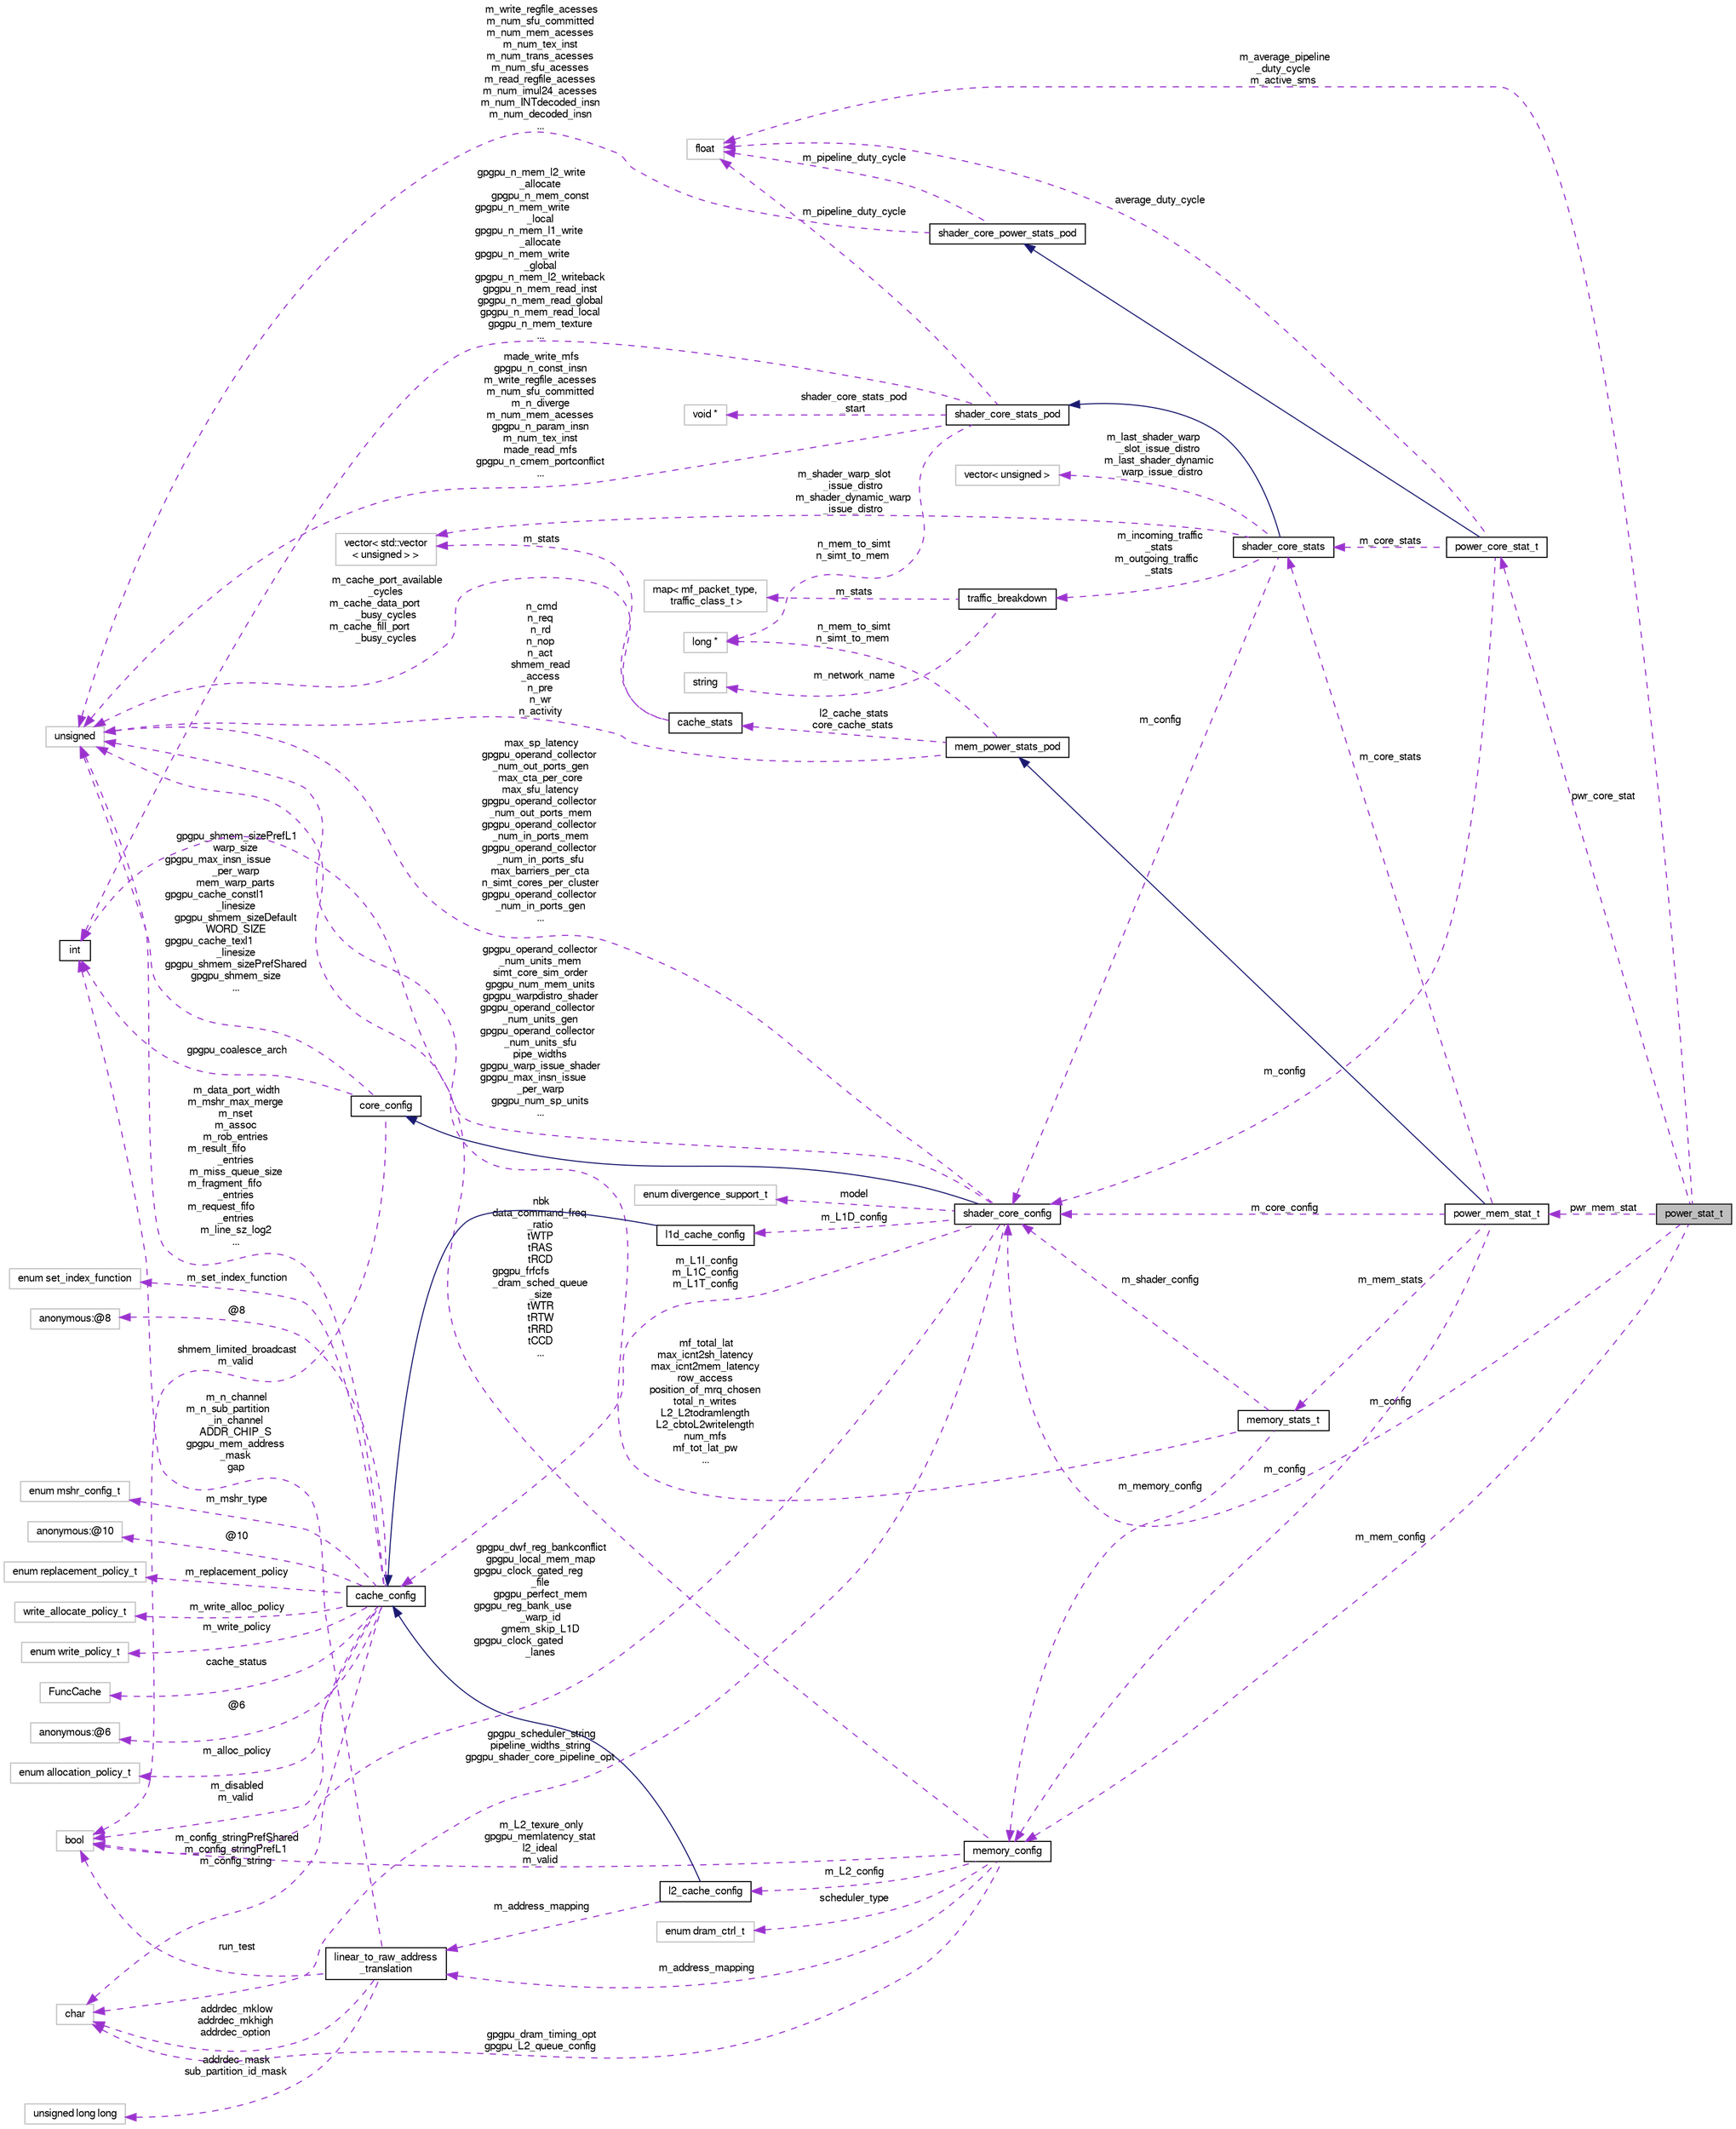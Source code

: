 digraph "power_stat_t"
{
  bgcolor="transparent";
  edge [fontname="FreeSans",fontsize="10",labelfontname="FreeSans",labelfontsize="10"];
  node [fontname="FreeSans",fontsize="10",shape=record];
  rankdir="LR";
  Node1 [label="power_stat_t",height=0.2,width=0.4,color="black", fillcolor="grey75", style="filled", fontcolor="black"];
  Node2 -> Node1 [dir="back",color="darkorchid3",fontsize="10",style="dashed",label=" pwr_core_stat" ,fontname="FreeSans"];
  Node2 [label="power_core_stat_t",height=0.2,width=0.4,color="black",URL="$classpower__core__stat__t.html"];
  Node3 -> Node2 [dir="back",color="midnightblue",fontsize="10",style="solid",fontname="FreeSans"];
  Node3 [label="shader_core_power_stats_pod",height=0.2,width=0.4,color="black",URL="$structshader__core__power__stats__pod.html"];
  Node4 -> Node3 [dir="back",color="darkorchid3",fontsize="10",style="dashed",label=" m_pipeline_duty_cycle" ,fontname="FreeSans"];
  Node4 [label="float",height=0.2,width=0.4,color="grey75"];
  Node5 -> Node3 [dir="back",color="darkorchid3",fontsize="10",style="dashed",label=" m_write_regfile_acesses\nm_num_sfu_committed\nm_num_mem_acesses\nm_num_tex_inst\nm_num_trans_acesses\nm_num_sfu_acesses\nm_read_regfile_acesses\nm_num_imul24_acesses\nm_num_INTdecoded_insn\nm_num_decoded_insn\n..." ,fontname="FreeSans"];
  Node5 [label="unsigned",height=0.2,width=0.4,color="grey75"];
  Node6 -> Node2 [dir="back",color="darkorchid3",fontsize="10",style="dashed",label=" m_config" ,fontname="FreeSans"];
  Node6 [label="shader_core_config",height=0.2,width=0.4,color="black",URL="$structshader__core__config.html"];
  Node7 -> Node6 [dir="back",color="midnightblue",fontsize="10",style="solid",fontname="FreeSans"];
  Node7 [label="core_config",height=0.2,width=0.4,color="black",URL="$structcore__config.html"];
  Node8 -> Node7 [dir="back",color="darkorchid3",fontsize="10",style="dashed",label=" gpgpu_coalesce_arch" ,fontname="FreeSans"];
  Node8 [label="int",height=0.2,width=0.4,color="black",URL="$classint.html"];
  Node9 -> Node7 [dir="back",color="darkorchid3",fontsize="10",style="dashed",label=" shmem_limited_broadcast\nm_valid" ,fontname="FreeSans"];
  Node9 [label="bool",height=0.2,width=0.4,color="grey75"];
  Node5 -> Node7 [dir="back",color="darkorchid3",fontsize="10",style="dashed",label=" gpgpu_shmem_sizePrefL1\nwarp_size\ngpgpu_max_insn_issue\l_per_warp\nmem_warp_parts\ngpgpu_cache_constl1\l_linesize\ngpgpu_shmem_sizeDefault\nWORD_SIZE\ngpgpu_cache_texl1\l_linesize\ngpgpu_shmem_sizePrefShared\ngpgpu_shmem_size\n..." ,fontname="FreeSans"];
  Node10 -> Node6 [dir="back",color="darkorchid3",fontsize="10",style="dashed",label=" m_L1D_config" ,fontname="FreeSans"];
  Node10 [label="l1d_cache_config",height=0.2,width=0.4,color="black",URL="$classl1d__cache__config.html"];
  Node11 -> Node10 [dir="back",color="midnightblue",fontsize="10",style="solid",fontname="FreeSans"];
  Node11 [label="cache_config",height=0.2,width=0.4,color="black",URL="$classcache__config.html"];
  Node12 -> Node11 [dir="back",color="darkorchid3",fontsize="10",style="dashed",label=" m_config_stringPrefShared\nm_config_stringPrefL1\nm_config_string" ,fontname="FreeSans"];
  Node12 [label="char",height=0.2,width=0.4,color="grey75"];
  Node13 -> Node11 [dir="back",color="darkorchid3",fontsize="10",style="dashed",label=" m_write_alloc_policy" ,fontname="FreeSans"];
  Node13 [label="write_allocate_policy_t",height=0.2,width=0.4,color="grey75"];
  Node14 -> Node11 [dir="back",color="darkorchid3",fontsize="10",style="dashed",label=" m_write_policy" ,fontname="FreeSans"];
  Node14 [label="enum write_policy_t",height=0.2,width=0.4,color="grey75"];
  Node9 -> Node11 [dir="back",color="darkorchid3",fontsize="10",style="dashed",label=" m_disabled\nm_valid" ,fontname="FreeSans"];
  Node15 -> Node11 [dir="back",color="darkorchid3",fontsize="10",style="dashed",label=" cache_status" ,fontname="FreeSans"];
  Node15 [label="FuncCache",height=0.2,width=0.4,color="grey75"];
  Node16 -> Node11 [dir="back",color="darkorchid3",fontsize="10",style="dashed",label=" @6" ,fontname="FreeSans"];
  Node16 [label="anonymous:@6",height=0.2,width=0.4,color="grey75"];
  Node17 -> Node11 [dir="back",color="darkorchid3",fontsize="10",style="dashed",label=" m_alloc_policy" ,fontname="FreeSans"];
  Node17 [label="enum allocation_policy_t",height=0.2,width=0.4,color="grey75"];
  Node18 -> Node11 [dir="back",color="darkorchid3",fontsize="10",style="dashed",label=" m_set_index_function" ,fontname="FreeSans"];
  Node18 [label="enum set_index_function",height=0.2,width=0.4,color="grey75"];
  Node19 -> Node11 [dir="back",color="darkorchid3",fontsize="10",style="dashed",label=" @8" ,fontname="FreeSans"];
  Node19 [label="anonymous:@8",height=0.2,width=0.4,color="grey75"];
  Node20 -> Node11 [dir="back",color="darkorchid3",fontsize="10",style="dashed",label=" m_mshr_type" ,fontname="FreeSans"];
  Node20 [label="enum mshr_config_t",height=0.2,width=0.4,color="grey75"];
  Node5 -> Node11 [dir="back",color="darkorchid3",fontsize="10",style="dashed",label=" m_data_port_width\nm_mshr_max_merge\nm_nset\nm_assoc\nm_rob_entries\nm_result_fifo\l_entries\nm_miss_queue_size\nm_fragment_fifo\l_entries\nm_request_fifo\l_entries\nm_line_sz_log2\n..." ,fontname="FreeSans"];
  Node21 -> Node11 [dir="back",color="darkorchid3",fontsize="10",style="dashed",label=" @10" ,fontname="FreeSans"];
  Node21 [label="anonymous:@10",height=0.2,width=0.4,color="grey75"];
  Node22 -> Node11 [dir="back",color="darkorchid3",fontsize="10",style="dashed",label=" m_replacement_policy" ,fontname="FreeSans"];
  Node22 [label="enum replacement_policy_t",height=0.2,width=0.4,color="grey75"];
  Node12 -> Node6 [dir="back",color="darkorchid3",fontsize="10",style="dashed",label=" gpgpu_scheduler_string\npipeline_widths_string\ngpgpu_shader_core_pipeline_opt" ,fontname="FreeSans"];
  Node23 -> Node6 [dir="back",color="darkorchid3",fontsize="10",style="dashed",label=" model" ,fontname="FreeSans"];
  Node23 [label="enum divergence_support_t",height=0.2,width=0.4,color="grey75"];
  Node8 -> Node6 [dir="back",color="darkorchid3",fontsize="10",style="dashed",label=" gpgpu_operand_collector\l_num_units_mem\nsimt_core_sim_order\ngpgpu_num_mem_units\ngpgpu_warpdistro_shader\ngpgpu_operand_collector\l_num_units_gen\ngpgpu_operand_collector\l_num_units_sfu\npipe_widths\ngpgpu_warp_issue_shader\ngpgpu_max_insn_issue\l_per_warp\ngpgpu_num_sp_units\n..." ,fontname="FreeSans"];
  Node9 -> Node6 [dir="back",color="darkorchid3",fontsize="10",style="dashed",label=" gpgpu_dwf_reg_bankconflict\ngpgpu_local_mem_map\ngpgpu_clock_gated_reg\l_file\ngpgpu_perfect_mem\ngpgpu_reg_bank_use\l_warp_id\ngmem_skip_L1D\ngpgpu_clock_gated\l_lanes" ,fontname="FreeSans"];
  Node11 -> Node6 [dir="back",color="darkorchid3",fontsize="10",style="dashed",label=" m_L1I_config\nm_L1C_config\nm_L1T_config" ,fontname="FreeSans"];
  Node5 -> Node6 [dir="back",color="darkorchid3",fontsize="10",style="dashed",label=" max_sp_latency\ngpgpu_operand_collector\l_num_out_ports_gen\nmax_cta_per_core\nmax_sfu_latency\ngpgpu_operand_collector\l_num_out_ports_mem\ngpgpu_operand_collector\l_num_in_ports_mem\ngpgpu_operand_collector\l_num_in_ports_sfu\nmax_barriers_per_cta\nn_simt_cores_per_cluster\ngpgpu_operand_collector\l_num_in_ports_gen\n..." ,fontname="FreeSans"];
  Node4 -> Node2 [dir="back",color="darkorchid3",fontsize="10",style="dashed",label=" average_duty_cycle" ,fontname="FreeSans"];
  Node24 -> Node2 [dir="back",color="darkorchid3",fontsize="10",style="dashed",label=" m_core_stats" ,fontname="FreeSans"];
  Node24 [label="shader_core_stats",height=0.2,width=0.4,color="black",URL="$classshader__core__stats.html"];
  Node25 -> Node24 [dir="back",color="midnightblue",fontsize="10",style="solid",fontname="FreeSans"];
  Node25 [label="shader_core_stats_pod",height=0.2,width=0.4,color="black",URL="$structshader__core__stats__pod.html"];
  Node4 -> Node25 [dir="back",color="darkorchid3",fontsize="10",style="dashed",label=" m_pipeline_duty_cycle" ,fontname="FreeSans"];
  Node26 -> Node25 [dir="back",color="darkorchid3",fontsize="10",style="dashed",label=" n_mem_to_simt\nn_simt_to_mem" ,fontname="FreeSans"];
  Node26 [label="long *",height=0.2,width=0.4,color="grey75"];
  Node8 -> Node25 [dir="back",color="darkorchid3",fontsize="10",style="dashed",label=" gpgpu_n_mem_l2_write\l_allocate\ngpgpu_n_mem_const\ngpgpu_n_mem_write\l_local\ngpgpu_n_mem_l1_write\l_allocate\ngpgpu_n_mem_write\l_global\ngpgpu_n_mem_l2_writeback\ngpgpu_n_mem_read_inst\ngpgpu_n_mem_read_global\ngpgpu_n_mem_read_local\ngpgpu_n_mem_texture\n..." ,fontname="FreeSans"];
  Node5 -> Node25 [dir="back",color="darkorchid3",fontsize="10",style="dashed",label=" made_write_mfs\ngpgpu_n_const_insn\nm_write_regfile_acesses\nm_num_sfu_committed\nm_n_diverge\nm_num_mem_acesses\ngpgpu_n_param_insn\nm_num_tex_inst\nmade_read_mfs\ngpgpu_n_cmem_portconflict\n..." ,fontname="FreeSans"];
  Node27 -> Node25 [dir="back",color="darkorchid3",fontsize="10",style="dashed",label=" shader_core_stats_pod\l_start" ,fontname="FreeSans"];
  Node27 [label="void *",height=0.2,width=0.4,color="grey75"];
  Node28 -> Node24 [dir="back",color="darkorchid3",fontsize="10",style="dashed",label=" m_incoming_traffic\l_stats\nm_outgoing_traffic\l_stats" ,fontname="FreeSans"];
  Node28 [label="traffic_breakdown",height=0.2,width=0.4,color="black",URL="$classtraffic__breakdown.html"];
  Node29 -> Node28 [dir="back",color="darkorchid3",fontsize="10",style="dashed",label=" m_stats" ,fontname="FreeSans"];
  Node29 [label="map\< mf_packet_type,\l traffic_class_t \>",height=0.2,width=0.4,color="grey75"];
  Node30 -> Node28 [dir="back",color="darkorchid3",fontsize="10",style="dashed",label=" m_network_name" ,fontname="FreeSans"];
  Node30 [label="string",height=0.2,width=0.4,color="grey75"];
  Node6 -> Node24 [dir="back",color="darkorchid3",fontsize="10",style="dashed",label=" m_config" ,fontname="FreeSans"];
  Node31 -> Node24 [dir="back",color="darkorchid3",fontsize="10",style="dashed",label=" m_last_shader_warp\l_slot_issue_distro\nm_last_shader_dynamic\l_warp_issue_distro" ,fontname="FreeSans"];
  Node31 [label="vector\< unsigned \>",height=0.2,width=0.4,color="grey75"];
  Node32 -> Node24 [dir="back",color="darkorchid3",fontsize="10",style="dashed",label=" m_shader_warp_slot\l_issue_distro\nm_shader_dynamic_warp\l_issue_distro" ,fontname="FreeSans"];
  Node32 [label="vector\< std::vector\l\< unsigned \> \>",height=0.2,width=0.4,color="grey75"];
  Node6 -> Node1 [dir="back",color="darkorchid3",fontsize="10",style="dashed",label=" m_config" ,fontname="FreeSans"];
  Node4 -> Node1 [dir="back",color="darkorchid3",fontsize="10",style="dashed",label=" m_average_pipeline\l_duty_cycle\nm_active_sms" ,fontname="FreeSans"];
  Node33 -> Node1 [dir="back",color="darkorchid3",fontsize="10",style="dashed",label=" m_mem_config" ,fontname="FreeSans"];
  Node33 [label="memory_config",height=0.2,width=0.4,color="black",URL="$structmemory__config.html"];
  Node34 -> Node33 [dir="back",color="darkorchid3",fontsize="10",style="dashed",label=" scheduler_type" ,fontname="FreeSans"];
  Node34 [label="enum dram_ctrl_t",height=0.2,width=0.4,color="grey75"];
  Node12 -> Node33 [dir="back",color="darkorchid3",fontsize="10",style="dashed",label=" gpgpu_dram_timing_opt\ngpgpu_L2_queue_config" ,fontname="FreeSans"];
  Node9 -> Node33 [dir="back",color="darkorchid3",fontsize="10",style="dashed",label=" m_L2_texure_only\ngpgpu_memlatency_stat\nl2_ideal\nm_valid" ,fontname="FreeSans"];
  Node5 -> Node33 [dir="back",color="darkorchid3",fontsize="10",style="dashed",label=" nbk\ndata_command_freq\l_ratio\ntWTP\ntRAS\ntRCD\ngpgpu_frfcfs\l_dram_sched_queue\l_size\ntWTR\ntRTW\ntRRD\ntCCD\n..." ,fontname="FreeSans"];
  Node35 -> Node33 [dir="back",color="darkorchid3",fontsize="10",style="dashed",label=" m_address_mapping" ,fontname="FreeSans"];
  Node35 [label="linear_to_raw_address\l_translation",height=0.2,width=0.4,color="black",URL="$classlinear__to__raw__address__translation.html"];
  Node36 -> Node35 [dir="back",color="darkorchid3",fontsize="10",style="dashed",label=" addrdec_mask\nsub_partition_id_mask" ,fontname="FreeSans"];
  Node36 [label="unsigned long long",height=0.2,width=0.4,color="grey75"];
  Node12 -> Node35 [dir="back",color="darkorchid3",fontsize="10",style="dashed",label=" addrdec_mklow\naddrdec_mkhigh\naddrdec_option" ,fontname="FreeSans"];
  Node8 -> Node35 [dir="back",color="darkorchid3",fontsize="10",style="dashed",label=" m_n_channel\nm_n_sub_partition\l_in_channel\nADDR_CHIP_S\ngpgpu_mem_address\l_mask\ngap" ,fontname="FreeSans"];
  Node9 -> Node35 [dir="back",color="darkorchid3",fontsize="10",style="dashed",label=" run_test" ,fontname="FreeSans"];
  Node37 -> Node33 [dir="back",color="darkorchid3",fontsize="10",style="dashed",label=" m_L2_config" ,fontname="FreeSans"];
  Node37 [label="l2_cache_config",height=0.2,width=0.4,color="black",URL="$classl2__cache__config.html"];
  Node11 -> Node37 [dir="back",color="midnightblue",fontsize="10",style="solid",fontname="FreeSans"];
  Node35 -> Node37 [dir="back",color="darkorchid3",fontsize="10",style="dashed",label=" m_address_mapping" ,fontname="FreeSans"];
  Node38 -> Node1 [dir="back",color="darkorchid3",fontsize="10",style="dashed",label=" pwr_mem_stat" ,fontname="FreeSans"];
  Node38 [label="power_mem_stat_t",height=0.2,width=0.4,color="black",URL="$classpower__mem__stat__t.html"];
  Node39 -> Node38 [dir="back",color="midnightblue",fontsize="10",style="solid",fontname="FreeSans"];
  Node39 [label="mem_power_stats_pod",height=0.2,width=0.4,color="black",URL="$structmem__power__stats__pod.html"];
  Node40 -> Node39 [dir="back",color="darkorchid3",fontsize="10",style="dashed",label=" l2_cache_stats\ncore_cache_stats" ,fontname="FreeSans"];
  Node40 [label="cache_stats",height=0.2,width=0.4,color="black",URL="$classcache__stats.html"];
  Node32 -> Node40 [dir="back",color="darkorchid3",fontsize="10",style="dashed",label=" m_stats" ,fontname="FreeSans"];
  Node5 -> Node40 [dir="back",color="darkorchid3",fontsize="10",style="dashed",label=" m_cache_port_available\l_cycles\nm_cache_data_port\l_busy_cycles\nm_cache_fill_port\l_busy_cycles" ,fontname="FreeSans"];
  Node26 -> Node39 [dir="back",color="darkorchid3",fontsize="10",style="dashed",label=" n_mem_to_simt\nn_simt_to_mem" ,fontname="FreeSans"];
  Node5 -> Node39 [dir="back",color="darkorchid3",fontsize="10",style="dashed",label=" n_cmd\nn_req\nn_rd\nn_nop\nn_act\nshmem_read\l_access\nn_pre\nn_wr\nn_activity" ,fontname="FreeSans"];
  Node6 -> Node38 [dir="back",color="darkorchid3",fontsize="10",style="dashed",label=" m_core_config" ,fontname="FreeSans"];
  Node33 -> Node38 [dir="back",color="darkorchid3",fontsize="10",style="dashed",label=" m_config" ,fontname="FreeSans"];
  Node24 -> Node38 [dir="back",color="darkorchid3",fontsize="10",style="dashed",label=" m_core_stats" ,fontname="FreeSans"];
  Node41 -> Node38 [dir="back",color="darkorchid3",fontsize="10",style="dashed",label=" m_mem_stats" ,fontname="FreeSans"];
  Node41 [label="memory_stats_t",height=0.2,width=0.4,color="black",URL="$classmemory__stats__t.html"];
  Node6 -> Node41 [dir="back",color="darkorchid3",fontsize="10",style="dashed",label=" m_shader_config" ,fontname="FreeSans"];
  Node33 -> Node41 [dir="back",color="darkorchid3",fontsize="10",style="dashed",label=" m_memory_config" ,fontname="FreeSans"];
  Node5 -> Node41 [dir="back",color="darkorchid3",fontsize="10",style="dashed",label=" mf_total_lat\nmax_icnt2sh_latency\nmax_icnt2mem_latency\nrow_access\nposition_of_mrq_chosen\ntotal_n_writes\nL2_L2todramlength\nL2_cbtoL2writelength\nnum_mfs\nmf_tot_lat_pw\n..." ,fontname="FreeSans"];
}
